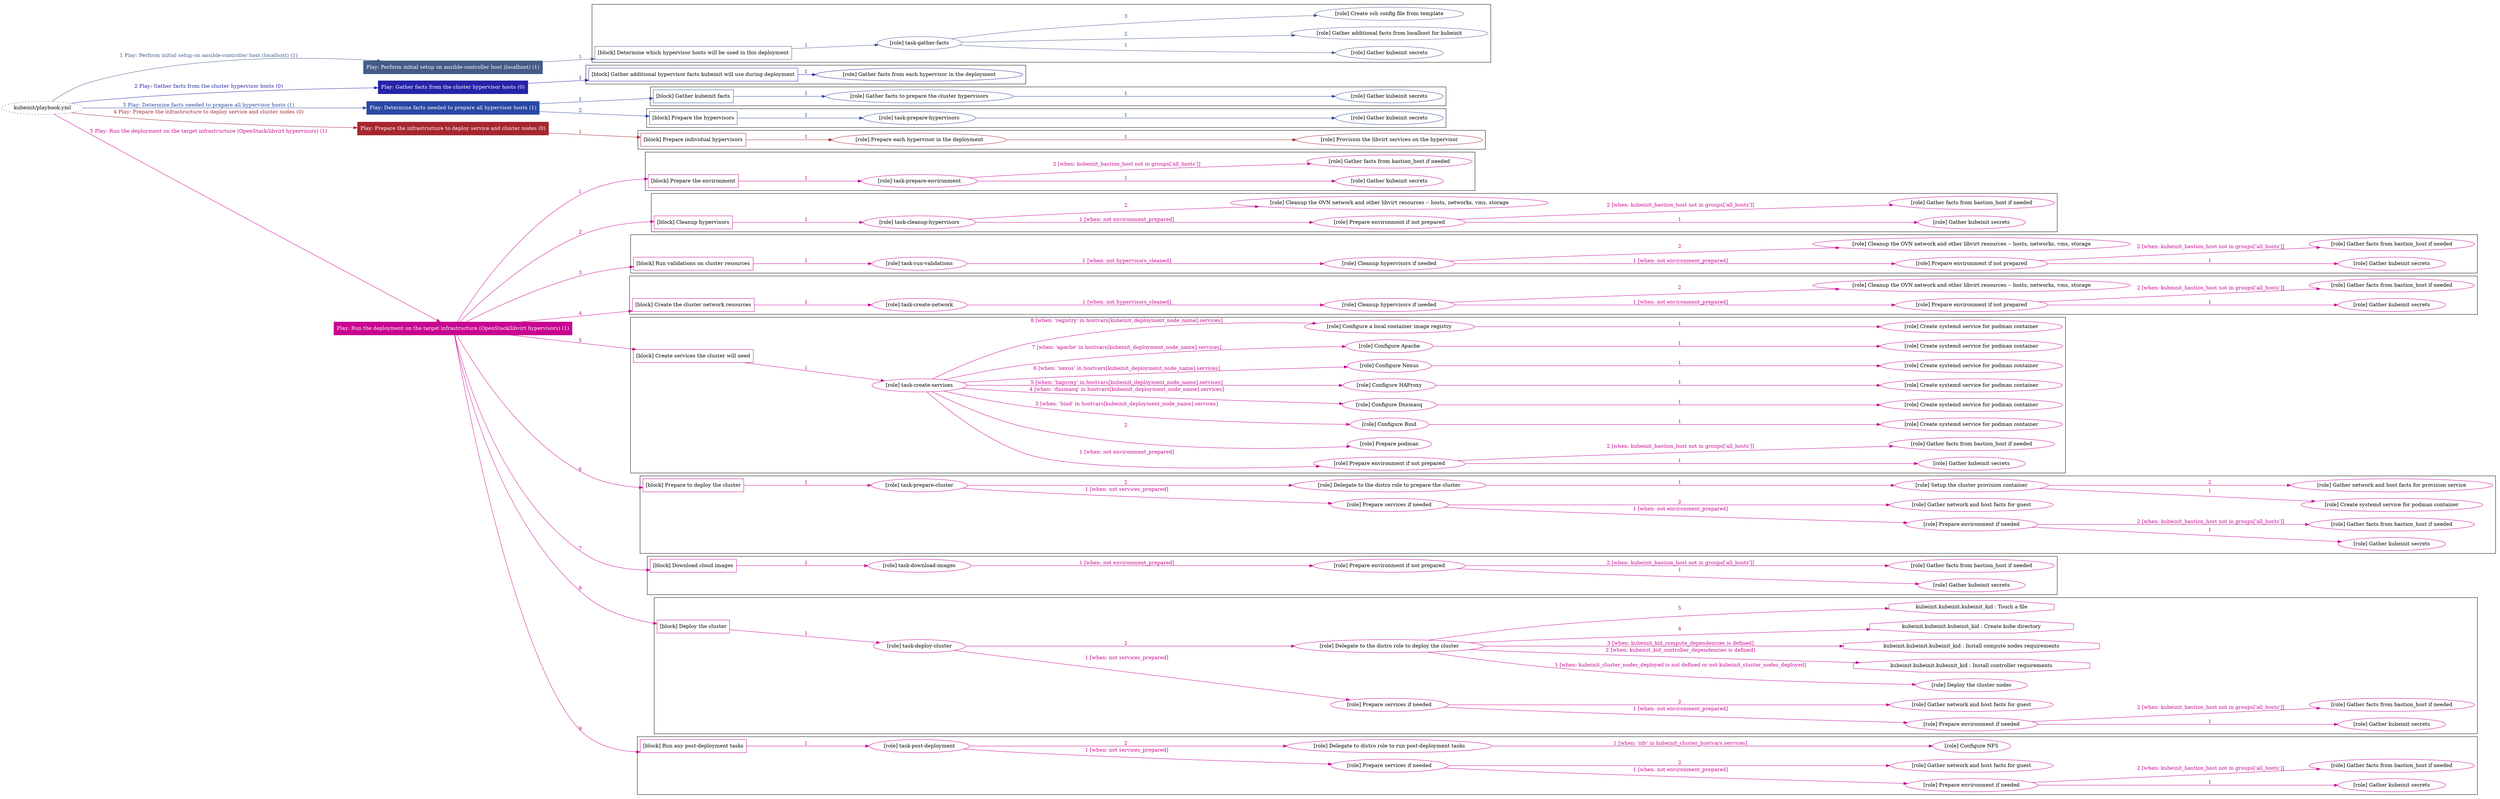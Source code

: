 digraph {
	graph [concentrate=true ordering=in rankdir=LR ratio=fill]
	edge [esep=5 sep=10]
	"kubeinit/playbook.yml" [URL="/home/runner/work/kubeinit/kubeinit/kubeinit/playbook.yml" id=playbook_b1a112c8 style=dotted]
	"kubeinit/playbook.yml" -> play_cbd6e77e [label="1 Play: Perform initial setup on ansible-controller host (localhost) (1)" color="#445b88" fontcolor="#445b88" id=edge_play_cbd6e77e labeltooltip="1 Play: Perform initial setup on ansible-controller host (localhost) (1)" tooltip="1 Play: Perform initial setup on ansible-controller host (localhost) (1)"]
	subgraph "Play: Perform initial setup on ansible-controller host (localhost) (1)" {
		play_cbd6e77e [label="Play: Perform initial setup on ansible-controller host (localhost) (1)" URL="/home/runner/work/kubeinit/kubeinit/kubeinit/playbook.yml" color="#445b88" fontcolor="#ffffff" id=play_cbd6e77e shape=box style=filled tooltip=localhost]
		play_cbd6e77e -> block_abc42e23 [label=1 color="#445b88" fontcolor="#445b88" id=edge_block_abc42e23 labeltooltip=1 tooltip=1]
		subgraph cluster_block_abc42e23 {
			block_abc42e23 [label="[block] Determine which hypervisor hosts will be used in this deployment" URL="/home/runner/work/kubeinit/kubeinit/kubeinit/playbook.yml" color="#445b88" id=block_abc42e23 labeltooltip="Determine which hypervisor hosts will be used in this deployment" shape=box tooltip="Determine which hypervisor hosts will be used in this deployment"]
			block_abc42e23 -> role_28ba9cd3 [label="1 " color="#445b88" fontcolor="#445b88" id=edge_role_28ba9cd3 labeltooltip="1 " tooltip="1 "]
			subgraph "task-gather-facts" {
				role_28ba9cd3 [label="[role] task-gather-facts" URL="/home/runner/work/kubeinit/kubeinit/kubeinit/playbook.yml" color="#445b88" id=role_28ba9cd3 tooltip="task-gather-facts"]
				role_28ba9cd3 -> role_bfdef7f1 [label="1 " color="#445b88" fontcolor="#445b88" id=edge_role_bfdef7f1 labeltooltip="1 " tooltip="1 "]
				subgraph "Gather kubeinit secrets" {
					role_bfdef7f1 [label="[role] Gather kubeinit secrets" URL="/home/runner/.ansible/collections/ansible_collections/kubeinit/kubeinit/roles/kubeinit_prepare/tasks/build_hypervisors_group.yml" color="#445b88" id=role_bfdef7f1 tooltip="Gather kubeinit secrets"]
				}
				role_28ba9cd3 -> role_36868b48 [label="2 " color="#445b88" fontcolor="#445b88" id=edge_role_36868b48 labeltooltip="2 " tooltip="2 "]
				subgraph "Gather additional facts from localhost for kubeinit" {
					role_36868b48 [label="[role] Gather additional facts from localhost for kubeinit" URL="/home/runner/.ansible/collections/ansible_collections/kubeinit/kubeinit/roles/kubeinit_prepare/tasks/build_hypervisors_group.yml" color="#445b88" id=role_36868b48 tooltip="Gather additional facts from localhost for kubeinit"]
				}
				role_28ba9cd3 -> role_b568d7ab [label="3 " color="#445b88" fontcolor="#445b88" id=edge_role_b568d7ab labeltooltip="3 " tooltip="3 "]
				subgraph "Create ssh config file from template" {
					role_b568d7ab [label="[role] Create ssh config file from template" URL="/home/runner/.ansible/collections/ansible_collections/kubeinit/kubeinit/roles/kubeinit_prepare/tasks/build_hypervisors_group.yml" color="#445b88" id=role_b568d7ab tooltip="Create ssh config file from template"]
				}
			}
		}
	}
	"kubeinit/playbook.yml" -> play_d38dbb55 [label="2 Play: Gather facts from the cluster hypervisor hosts (0)" color="#2524a8" fontcolor="#2524a8" id=edge_play_d38dbb55 labeltooltip="2 Play: Gather facts from the cluster hypervisor hosts (0)" tooltip="2 Play: Gather facts from the cluster hypervisor hosts (0)"]
	subgraph "Play: Gather facts from the cluster hypervisor hosts (0)" {
		play_d38dbb55 [label="Play: Gather facts from the cluster hypervisor hosts (0)" URL="/home/runner/work/kubeinit/kubeinit/kubeinit/playbook.yml" color="#2524a8" fontcolor="#ffffff" id=play_d38dbb55 shape=box style=filled tooltip="Play: Gather facts from the cluster hypervisor hosts (0)"]
		play_d38dbb55 -> block_05e5fc90 [label=1 color="#2524a8" fontcolor="#2524a8" id=edge_block_05e5fc90 labeltooltip=1 tooltip=1]
		subgraph cluster_block_05e5fc90 {
			block_05e5fc90 [label="[block] Gather additional hypervisor facts kubeinit will use during deployment" URL="/home/runner/work/kubeinit/kubeinit/kubeinit/playbook.yml" color="#2524a8" id=block_05e5fc90 labeltooltip="Gather additional hypervisor facts kubeinit will use during deployment" shape=box tooltip="Gather additional hypervisor facts kubeinit will use during deployment"]
			block_05e5fc90 -> role_2d769cc9 [label="1 " color="#2524a8" fontcolor="#2524a8" id=edge_role_2d769cc9 labeltooltip="1 " tooltip="1 "]
			subgraph "Gather facts from each hypervisor in the deployment" {
				role_2d769cc9 [label="[role] Gather facts from each hypervisor in the deployment" URL="/home/runner/work/kubeinit/kubeinit/kubeinit/playbook.yml" color="#2524a8" id=role_2d769cc9 tooltip="Gather facts from each hypervisor in the deployment"]
			}
		}
	}
	"kubeinit/playbook.yml" -> play_736b98d5 [label="3 Play: Determine facts needed to prepare all hypervisor hosts (1)" color="#2948a3" fontcolor="#2948a3" id=edge_play_736b98d5 labeltooltip="3 Play: Determine facts needed to prepare all hypervisor hosts (1)" tooltip="3 Play: Determine facts needed to prepare all hypervisor hosts (1)"]
	subgraph "Play: Determine facts needed to prepare all hypervisor hosts (1)" {
		play_736b98d5 [label="Play: Determine facts needed to prepare all hypervisor hosts (1)" URL="/home/runner/work/kubeinit/kubeinit/kubeinit/playbook.yml" color="#2948a3" fontcolor="#ffffff" id=play_736b98d5 shape=box style=filled tooltip=localhost]
		play_736b98d5 -> block_aee2c061 [label=1 color="#2948a3" fontcolor="#2948a3" id=edge_block_aee2c061 labeltooltip=1 tooltip=1]
		subgraph cluster_block_aee2c061 {
			block_aee2c061 [label="[block] Gather kubeinit facts" URL="/home/runner/work/kubeinit/kubeinit/kubeinit/playbook.yml" color="#2948a3" id=block_aee2c061 labeltooltip="Gather kubeinit facts" shape=box tooltip="Gather kubeinit facts"]
			block_aee2c061 -> role_f8c0e0a6 [label="1 " color="#2948a3" fontcolor="#2948a3" id=edge_role_f8c0e0a6 labeltooltip="1 " tooltip="1 "]
			subgraph "Gather facts to prepare the cluster hypervisors" {
				role_f8c0e0a6 [label="[role] Gather facts to prepare the cluster hypervisors" URL="/home/runner/work/kubeinit/kubeinit/kubeinit/playbook.yml" color="#2948a3" id=role_f8c0e0a6 tooltip="Gather facts to prepare the cluster hypervisors"]
				role_f8c0e0a6 -> role_606167c2 [label="1 " color="#2948a3" fontcolor="#2948a3" id=edge_role_606167c2 labeltooltip="1 " tooltip="1 "]
				subgraph "Gather kubeinit secrets" {
					role_606167c2 [label="[role] Gather kubeinit secrets" URL="/home/runner/.ansible/collections/ansible_collections/kubeinit/kubeinit/roles/kubeinit_prepare/tasks/gather_kubeinit_facts.yml" color="#2948a3" id=role_606167c2 tooltip="Gather kubeinit secrets"]
				}
			}
		}
		play_736b98d5 -> block_d8d9eb00 [label=2 color="#2948a3" fontcolor="#2948a3" id=edge_block_d8d9eb00 labeltooltip=2 tooltip=2]
		subgraph cluster_block_d8d9eb00 {
			block_d8d9eb00 [label="[block] Prepare the hypervisors" URL="/home/runner/work/kubeinit/kubeinit/kubeinit/playbook.yml" color="#2948a3" id=block_d8d9eb00 labeltooltip="Prepare the hypervisors" shape=box tooltip="Prepare the hypervisors"]
			block_d8d9eb00 -> role_64643825 [label="1 " color="#2948a3" fontcolor="#2948a3" id=edge_role_64643825 labeltooltip="1 " tooltip="1 "]
			subgraph "task-prepare-hypervisors" {
				role_64643825 [label="[role] task-prepare-hypervisors" URL="/home/runner/work/kubeinit/kubeinit/kubeinit/playbook.yml" color="#2948a3" id=role_64643825 tooltip="task-prepare-hypervisors"]
				role_64643825 -> role_6e893dfe [label="1 " color="#2948a3" fontcolor="#2948a3" id=edge_role_6e893dfe labeltooltip="1 " tooltip="1 "]
				subgraph "Gather kubeinit secrets" {
					role_6e893dfe [label="[role] Gather kubeinit secrets" URL="/home/runner/.ansible/collections/ansible_collections/kubeinit/kubeinit/roles/kubeinit_prepare/tasks/gather_kubeinit_facts.yml" color="#2948a3" id=role_6e893dfe tooltip="Gather kubeinit secrets"]
				}
			}
		}
	}
	"kubeinit/playbook.yml" -> play_d1e3a7c2 [label="4 Play: Prepare the infrastructure to deploy service and cluster nodes (0)" color="#a62630" fontcolor="#a62630" id=edge_play_d1e3a7c2 labeltooltip="4 Play: Prepare the infrastructure to deploy service and cluster nodes (0)" tooltip="4 Play: Prepare the infrastructure to deploy service and cluster nodes (0)"]
	subgraph "Play: Prepare the infrastructure to deploy service and cluster nodes (0)" {
		play_d1e3a7c2 [label="Play: Prepare the infrastructure to deploy service and cluster nodes (0)" URL="/home/runner/work/kubeinit/kubeinit/kubeinit/playbook.yml" color="#a62630" fontcolor="#ffffff" id=play_d1e3a7c2 shape=box style=filled tooltip="Play: Prepare the infrastructure to deploy service and cluster nodes (0)"]
		play_d1e3a7c2 -> block_acc4ffb2 [label=1 color="#a62630" fontcolor="#a62630" id=edge_block_acc4ffb2 labeltooltip=1 tooltip=1]
		subgraph cluster_block_acc4ffb2 {
			block_acc4ffb2 [label="[block] Prepare individual hypervisors" URL="/home/runner/work/kubeinit/kubeinit/kubeinit/playbook.yml" color="#a62630" id=block_acc4ffb2 labeltooltip="Prepare individual hypervisors" shape=box tooltip="Prepare individual hypervisors"]
			block_acc4ffb2 -> role_7fd72d92 [label="1 " color="#a62630" fontcolor="#a62630" id=edge_role_7fd72d92 labeltooltip="1 " tooltip="1 "]
			subgraph "Prepare each hypervisor in the deployment" {
				role_7fd72d92 [label="[role] Prepare each hypervisor in the deployment" URL="/home/runner/work/kubeinit/kubeinit/kubeinit/playbook.yml" color="#a62630" id=role_7fd72d92 tooltip="Prepare each hypervisor in the deployment"]
				role_7fd72d92 -> role_b2051ffb [label="1 " color="#a62630" fontcolor="#a62630" id=edge_role_b2051ffb labeltooltip="1 " tooltip="1 "]
				subgraph "Provision the libvirt services on the hypervisor" {
					role_b2051ffb [label="[role] Provision the libvirt services on the hypervisor" URL="/home/runner/.ansible/collections/ansible_collections/kubeinit/kubeinit/roles/kubeinit_prepare/tasks/prepare_hypervisor.yml" color="#a62630" id=role_b2051ffb tooltip="Provision the libvirt services on the hypervisor"]
				}
			}
		}
	}
	"kubeinit/playbook.yml" -> play_1851ece4 [label="5 Play: Run the deployment on the target infrastructure (OpenStack/libvirt hypervisors) (1)" color="#c70590" fontcolor="#c70590" id=edge_play_1851ece4 labeltooltip="5 Play: Run the deployment on the target infrastructure (OpenStack/libvirt hypervisors) (1)" tooltip="5 Play: Run the deployment on the target infrastructure (OpenStack/libvirt hypervisors) (1)"]
	subgraph "Play: Run the deployment on the target infrastructure (OpenStack/libvirt hypervisors) (1)" {
		play_1851ece4 [label="Play: Run the deployment on the target infrastructure (OpenStack/libvirt hypervisors) (1)" URL="/home/runner/work/kubeinit/kubeinit/kubeinit/playbook.yml" color="#c70590" fontcolor="#ffffff" id=play_1851ece4 shape=box style=filled tooltip=localhost]
		play_1851ece4 -> block_8f55b683 [label=1 color="#c70590" fontcolor="#c70590" id=edge_block_8f55b683 labeltooltip=1 tooltip=1]
		subgraph cluster_block_8f55b683 {
			block_8f55b683 [label="[block] Prepare the environment" URL="/home/runner/work/kubeinit/kubeinit/kubeinit/playbook.yml" color="#c70590" id=block_8f55b683 labeltooltip="Prepare the environment" shape=box tooltip="Prepare the environment"]
			block_8f55b683 -> role_077f9bdb [label="1 " color="#c70590" fontcolor="#c70590" id=edge_role_077f9bdb labeltooltip="1 " tooltip="1 "]
			subgraph "task-prepare-environment" {
				role_077f9bdb [label="[role] task-prepare-environment" URL="/home/runner/work/kubeinit/kubeinit/kubeinit/playbook.yml" color="#c70590" id=role_077f9bdb tooltip="task-prepare-environment"]
				role_077f9bdb -> role_410c3cb1 [label="1 " color="#c70590" fontcolor="#c70590" id=edge_role_410c3cb1 labeltooltip="1 " tooltip="1 "]
				subgraph "Gather kubeinit secrets" {
					role_410c3cb1 [label="[role] Gather kubeinit secrets" URL="/home/runner/.ansible/collections/ansible_collections/kubeinit/kubeinit/roles/kubeinit_prepare/tasks/gather_kubeinit_facts.yml" color="#c70590" id=role_410c3cb1 tooltip="Gather kubeinit secrets"]
				}
				role_077f9bdb -> role_6c76db33 [label="2 [when: kubeinit_bastion_host not in groups['all_hosts']]" color="#c70590" fontcolor="#c70590" id=edge_role_6c76db33 labeltooltip="2 [when: kubeinit_bastion_host not in groups['all_hosts']]" tooltip="2 [when: kubeinit_bastion_host not in groups['all_hosts']]"]
				subgraph "Gather facts from bastion_host if needed" {
					role_6c76db33 [label="[role] Gather facts from bastion_host if needed" URL="/home/runner/.ansible/collections/ansible_collections/kubeinit/kubeinit/roles/kubeinit_prepare/tasks/main.yml" color="#c70590" id=role_6c76db33 tooltip="Gather facts from bastion_host if needed"]
				}
			}
		}
		play_1851ece4 -> block_73265490 [label=2 color="#c70590" fontcolor="#c70590" id=edge_block_73265490 labeltooltip=2 tooltip=2]
		subgraph cluster_block_73265490 {
			block_73265490 [label="[block] Cleanup hypervisors" URL="/home/runner/work/kubeinit/kubeinit/kubeinit/playbook.yml" color="#c70590" id=block_73265490 labeltooltip="Cleanup hypervisors" shape=box tooltip="Cleanup hypervisors"]
			block_73265490 -> role_52b0f360 [label="1 " color="#c70590" fontcolor="#c70590" id=edge_role_52b0f360 labeltooltip="1 " tooltip="1 "]
			subgraph "task-cleanup-hypervisors" {
				role_52b0f360 [label="[role] task-cleanup-hypervisors" URL="/home/runner/work/kubeinit/kubeinit/kubeinit/playbook.yml" color="#c70590" id=role_52b0f360 tooltip="task-cleanup-hypervisors"]
				role_52b0f360 -> role_cc764336 [label="1 [when: not environment_prepared]" color="#c70590" fontcolor="#c70590" id=edge_role_cc764336 labeltooltip="1 [when: not environment_prepared]" tooltip="1 [when: not environment_prepared]"]
				subgraph "Prepare environment if not prepared" {
					role_cc764336 [label="[role] Prepare environment if not prepared" URL="/home/runner/.ansible/collections/ansible_collections/kubeinit/kubeinit/roles/kubeinit_libvirt/tasks/cleanup_hypervisors.yml" color="#c70590" id=role_cc764336 tooltip="Prepare environment if not prepared"]
					role_cc764336 -> role_f0399d59 [label="1 " color="#c70590" fontcolor="#c70590" id=edge_role_f0399d59 labeltooltip="1 " tooltip="1 "]
					subgraph "Gather kubeinit secrets" {
						role_f0399d59 [label="[role] Gather kubeinit secrets" URL="/home/runner/.ansible/collections/ansible_collections/kubeinit/kubeinit/roles/kubeinit_prepare/tasks/gather_kubeinit_facts.yml" color="#c70590" id=role_f0399d59 tooltip="Gather kubeinit secrets"]
					}
					role_cc764336 -> role_6f94318a [label="2 [when: kubeinit_bastion_host not in groups['all_hosts']]" color="#c70590" fontcolor="#c70590" id=edge_role_6f94318a labeltooltip="2 [when: kubeinit_bastion_host not in groups['all_hosts']]" tooltip="2 [when: kubeinit_bastion_host not in groups['all_hosts']]"]
					subgraph "Gather facts from bastion_host if needed" {
						role_6f94318a [label="[role] Gather facts from bastion_host if needed" URL="/home/runner/.ansible/collections/ansible_collections/kubeinit/kubeinit/roles/kubeinit_prepare/tasks/main.yml" color="#c70590" id=role_6f94318a tooltip="Gather facts from bastion_host if needed"]
					}
				}
				role_52b0f360 -> role_cb92fcdf [label="2 " color="#c70590" fontcolor="#c70590" id=edge_role_cb92fcdf labeltooltip="2 " tooltip="2 "]
				subgraph "Cleanup the OVN network and other libvirt resources -- hosts, networks, vms, storage" {
					role_cb92fcdf [label="[role] Cleanup the OVN network and other libvirt resources -- hosts, networks, vms, storage" URL="/home/runner/.ansible/collections/ansible_collections/kubeinit/kubeinit/roles/kubeinit_libvirt/tasks/cleanup_hypervisors.yml" color="#c70590" id=role_cb92fcdf tooltip="Cleanup the OVN network and other libvirt resources -- hosts, networks, vms, storage"]
				}
			}
		}
		play_1851ece4 -> block_6961ca5c [label=3 color="#c70590" fontcolor="#c70590" id=edge_block_6961ca5c labeltooltip=3 tooltip=3]
		subgraph cluster_block_6961ca5c {
			block_6961ca5c [label="[block] Run validations on cluster resources" URL="/home/runner/work/kubeinit/kubeinit/kubeinit/playbook.yml" color="#c70590" id=block_6961ca5c labeltooltip="Run validations on cluster resources" shape=box tooltip="Run validations on cluster resources"]
			block_6961ca5c -> role_79e9e4c8 [label="1 " color="#c70590" fontcolor="#c70590" id=edge_role_79e9e4c8 labeltooltip="1 " tooltip="1 "]
			subgraph "task-run-validations" {
				role_79e9e4c8 [label="[role] task-run-validations" URL="/home/runner/work/kubeinit/kubeinit/kubeinit/playbook.yml" color="#c70590" id=role_79e9e4c8 tooltip="task-run-validations"]
				role_79e9e4c8 -> role_16dca461 [label="1 [when: not hypervisors_cleaned]" color="#c70590" fontcolor="#c70590" id=edge_role_16dca461 labeltooltip="1 [when: not hypervisors_cleaned]" tooltip="1 [when: not hypervisors_cleaned]"]
				subgraph "Cleanup hypervisors if needed" {
					role_16dca461 [label="[role] Cleanup hypervisors if needed" URL="/home/runner/.ansible/collections/ansible_collections/kubeinit/kubeinit/roles/kubeinit_validations/tasks/main.yml" color="#c70590" id=role_16dca461 tooltip="Cleanup hypervisors if needed"]
					role_16dca461 -> role_69d581b9 [label="1 [when: not environment_prepared]" color="#c70590" fontcolor="#c70590" id=edge_role_69d581b9 labeltooltip="1 [when: not environment_prepared]" tooltip="1 [when: not environment_prepared]"]
					subgraph "Prepare environment if not prepared" {
						role_69d581b9 [label="[role] Prepare environment if not prepared" URL="/home/runner/.ansible/collections/ansible_collections/kubeinit/kubeinit/roles/kubeinit_libvirt/tasks/cleanup_hypervisors.yml" color="#c70590" id=role_69d581b9 tooltip="Prepare environment if not prepared"]
						role_69d581b9 -> role_07ea471a [label="1 " color="#c70590" fontcolor="#c70590" id=edge_role_07ea471a labeltooltip="1 " tooltip="1 "]
						subgraph "Gather kubeinit secrets" {
							role_07ea471a [label="[role] Gather kubeinit secrets" URL="/home/runner/.ansible/collections/ansible_collections/kubeinit/kubeinit/roles/kubeinit_prepare/tasks/gather_kubeinit_facts.yml" color="#c70590" id=role_07ea471a tooltip="Gather kubeinit secrets"]
						}
						role_69d581b9 -> role_6f7c153a [label="2 [when: kubeinit_bastion_host not in groups['all_hosts']]" color="#c70590" fontcolor="#c70590" id=edge_role_6f7c153a labeltooltip="2 [when: kubeinit_bastion_host not in groups['all_hosts']]" tooltip="2 [when: kubeinit_bastion_host not in groups['all_hosts']]"]
						subgraph "Gather facts from bastion_host if needed" {
							role_6f7c153a [label="[role] Gather facts from bastion_host if needed" URL="/home/runner/.ansible/collections/ansible_collections/kubeinit/kubeinit/roles/kubeinit_prepare/tasks/main.yml" color="#c70590" id=role_6f7c153a tooltip="Gather facts from bastion_host if needed"]
						}
					}
					role_16dca461 -> role_70dc1ab1 [label="2 " color="#c70590" fontcolor="#c70590" id=edge_role_70dc1ab1 labeltooltip="2 " tooltip="2 "]
					subgraph "Cleanup the OVN network and other libvirt resources -- hosts, networks, vms, storage" {
						role_70dc1ab1 [label="[role] Cleanup the OVN network and other libvirt resources -- hosts, networks, vms, storage" URL="/home/runner/.ansible/collections/ansible_collections/kubeinit/kubeinit/roles/kubeinit_libvirt/tasks/cleanup_hypervisors.yml" color="#c70590" id=role_70dc1ab1 tooltip="Cleanup the OVN network and other libvirt resources -- hosts, networks, vms, storage"]
					}
				}
			}
		}
		play_1851ece4 -> block_b1d1e44d [label=4 color="#c70590" fontcolor="#c70590" id=edge_block_b1d1e44d labeltooltip=4 tooltip=4]
		subgraph cluster_block_b1d1e44d {
			block_b1d1e44d [label="[block] Create the cluster network resources" URL="/home/runner/work/kubeinit/kubeinit/kubeinit/playbook.yml" color="#c70590" id=block_b1d1e44d labeltooltip="Create the cluster network resources" shape=box tooltip="Create the cluster network resources"]
			block_b1d1e44d -> role_d48cee50 [label="1 " color="#c70590" fontcolor="#c70590" id=edge_role_d48cee50 labeltooltip="1 " tooltip="1 "]
			subgraph "task-create-network" {
				role_d48cee50 [label="[role] task-create-network" URL="/home/runner/work/kubeinit/kubeinit/kubeinit/playbook.yml" color="#c70590" id=role_d48cee50 tooltip="task-create-network"]
				role_d48cee50 -> role_839b5229 [label="1 [when: not hypervisors_cleaned]" color="#c70590" fontcolor="#c70590" id=edge_role_839b5229 labeltooltip="1 [when: not hypervisors_cleaned]" tooltip="1 [when: not hypervisors_cleaned]"]
				subgraph "Cleanup hypervisors if needed" {
					role_839b5229 [label="[role] Cleanup hypervisors if needed" URL="/home/runner/.ansible/collections/ansible_collections/kubeinit/kubeinit/roles/kubeinit_libvirt/tasks/create_network.yml" color="#c70590" id=role_839b5229 tooltip="Cleanup hypervisors if needed"]
					role_839b5229 -> role_050f38a3 [label="1 [when: not environment_prepared]" color="#c70590" fontcolor="#c70590" id=edge_role_050f38a3 labeltooltip="1 [when: not environment_prepared]" tooltip="1 [when: not environment_prepared]"]
					subgraph "Prepare environment if not prepared" {
						role_050f38a3 [label="[role] Prepare environment if not prepared" URL="/home/runner/.ansible/collections/ansible_collections/kubeinit/kubeinit/roles/kubeinit_libvirt/tasks/cleanup_hypervisors.yml" color="#c70590" id=role_050f38a3 tooltip="Prepare environment if not prepared"]
						role_050f38a3 -> role_0800658c [label="1 " color="#c70590" fontcolor="#c70590" id=edge_role_0800658c labeltooltip="1 " tooltip="1 "]
						subgraph "Gather kubeinit secrets" {
							role_0800658c [label="[role] Gather kubeinit secrets" URL="/home/runner/.ansible/collections/ansible_collections/kubeinit/kubeinit/roles/kubeinit_prepare/tasks/gather_kubeinit_facts.yml" color="#c70590" id=role_0800658c tooltip="Gather kubeinit secrets"]
						}
						role_050f38a3 -> role_83a8f7ad [label="2 [when: kubeinit_bastion_host not in groups['all_hosts']]" color="#c70590" fontcolor="#c70590" id=edge_role_83a8f7ad labeltooltip="2 [when: kubeinit_bastion_host not in groups['all_hosts']]" tooltip="2 [when: kubeinit_bastion_host not in groups['all_hosts']]"]
						subgraph "Gather facts from bastion_host if needed" {
							role_83a8f7ad [label="[role] Gather facts from bastion_host if needed" URL="/home/runner/.ansible/collections/ansible_collections/kubeinit/kubeinit/roles/kubeinit_prepare/tasks/main.yml" color="#c70590" id=role_83a8f7ad tooltip="Gather facts from bastion_host if needed"]
						}
					}
					role_839b5229 -> role_c6f074ea [label="2 " color="#c70590" fontcolor="#c70590" id=edge_role_c6f074ea labeltooltip="2 " tooltip="2 "]
					subgraph "Cleanup the OVN network and other libvirt resources -- hosts, networks, vms, storage" {
						role_c6f074ea [label="[role] Cleanup the OVN network and other libvirt resources -- hosts, networks, vms, storage" URL="/home/runner/.ansible/collections/ansible_collections/kubeinit/kubeinit/roles/kubeinit_libvirt/tasks/cleanup_hypervisors.yml" color="#c70590" id=role_c6f074ea tooltip="Cleanup the OVN network and other libvirt resources -- hosts, networks, vms, storage"]
					}
				}
			}
		}
		play_1851ece4 -> block_cf410d98 [label=5 color="#c70590" fontcolor="#c70590" id=edge_block_cf410d98 labeltooltip=5 tooltip=5]
		subgraph cluster_block_cf410d98 {
			block_cf410d98 [label="[block] Create services the cluster will need" URL="/home/runner/work/kubeinit/kubeinit/kubeinit/playbook.yml" color="#c70590" id=block_cf410d98 labeltooltip="Create services the cluster will need" shape=box tooltip="Create services the cluster will need"]
			block_cf410d98 -> role_ad3bd82f [label="1 " color="#c70590" fontcolor="#c70590" id=edge_role_ad3bd82f labeltooltip="1 " tooltip="1 "]
			subgraph "task-create-services" {
				role_ad3bd82f [label="[role] task-create-services" URL="/home/runner/work/kubeinit/kubeinit/kubeinit/playbook.yml" color="#c70590" id=role_ad3bd82f tooltip="task-create-services"]
				role_ad3bd82f -> role_a2c200c5 [label="1 [when: not environment_prepared]" color="#c70590" fontcolor="#c70590" id=edge_role_a2c200c5 labeltooltip="1 [when: not environment_prepared]" tooltip="1 [when: not environment_prepared]"]
				subgraph "Prepare environment if not prepared" {
					role_a2c200c5 [label="[role] Prepare environment if not prepared" URL="/home/runner/.ansible/collections/ansible_collections/kubeinit/kubeinit/roles/kubeinit_services/tasks/main.yml" color="#c70590" id=role_a2c200c5 tooltip="Prepare environment if not prepared"]
					role_a2c200c5 -> role_0a1bb98f [label="1 " color="#c70590" fontcolor="#c70590" id=edge_role_0a1bb98f labeltooltip="1 " tooltip="1 "]
					subgraph "Gather kubeinit secrets" {
						role_0a1bb98f [label="[role] Gather kubeinit secrets" URL="/home/runner/.ansible/collections/ansible_collections/kubeinit/kubeinit/roles/kubeinit_prepare/tasks/gather_kubeinit_facts.yml" color="#c70590" id=role_0a1bb98f tooltip="Gather kubeinit secrets"]
					}
					role_a2c200c5 -> role_132f578a [label="2 [when: kubeinit_bastion_host not in groups['all_hosts']]" color="#c70590" fontcolor="#c70590" id=edge_role_132f578a labeltooltip="2 [when: kubeinit_bastion_host not in groups['all_hosts']]" tooltip="2 [when: kubeinit_bastion_host not in groups['all_hosts']]"]
					subgraph "Gather facts from bastion_host if needed" {
						role_132f578a [label="[role] Gather facts from bastion_host if needed" URL="/home/runner/.ansible/collections/ansible_collections/kubeinit/kubeinit/roles/kubeinit_prepare/tasks/main.yml" color="#c70590" id=role_132f578a tooltip="Gather facts from bastion_host if needed"]
					}
				}
				role_ad3bd82f -> role_e29854a6 [label="2 " color="#c70590" fontcolor="#c70590" id=edge_role_e29854a6 labeltooltip="2 " tooltip="2 "]
				subgraph "Prepare podman" {
					role_e29854a6 [label="[role] Prepare podman" URL="/home/runner/.ansible/collections/ansible_collections/kubeinit/kubeinit/roles/kubeinit_services/tasks/00_create_service_pod.yml" color="#c70590" id=role_e29854a6 tooltip="Prepare podman"]
				}
				role_ad3bd82f -> role_cd375c65 [label="3 [when: 'bind' in hostvars[kubeinit_deployment_node_name].services]" color="#c70590" fontcolor="#c70590" id=edge_role_cd375c65 labeltooltip="3 [when: 'bind' in hostvars[kubeinit_deployment_node_name].services]" tooltip="3 [when: 'bind' in hostvars[kubeinit_deployment_node_name].services]"]
				subgraph "Configure Bind" {
					role_cd375c65 [label="[role] Configure Bind" URL="/home/runner/.ansible/collections/ansible_collections/kubeinit/kubeinit/roles/kubeinit_services/tasks/start_services_containers.yml" color="#c70590" id=role_cd375c65 tooltip="Configure Bind"]
					role_cd375c65 -> role_b99d831b [label="1 " color="#c70590" fontcolor="#c70590" id=edge_role_b99d831b labeltooltip="1 " tooltip="1 "]
					subgraph "Create systemd service for podman container" {
						role_b99d831b [label="[role] Create systemd service for podman container" URL="/home/runner/.ansible/collections/ansible_collections/kubeinit/kubeinit/roles/kubeinit_bind/tasks/main.yml" color="#c70590" id=role_b99d831b tooltip="Create systemd service for podman container"]
					}
				}
				role_ad3bd82f -> role_c659c41f [label="4 [when: 'dnsmasq' in hostvars[kubeinit_deployment_node_name].services]" color="#c70590" fontcolor="#c70590" id=edge_role_c659c41f labeltooltip="4 [when: 'dnsmasq' in hostvars[kubeinit_deployment_node_name].services]" tooltip="4 [when: 'dnsmasq' in hostvars[kubeinit_deployment_node_name].services]"]
				subgraph "Configure Dnsmasq" {
					role_c659c41f [label="[role] Configure Dnsmasq" URL="/home/runner/.ansible/collections/ansible_collections/kubeinit/kubeinit/roles/kubeinit_services/tasks/start_services_containers.yml" color="#c70590" id=role_c659c41f tooltip="Configure Dnsmasq"]
					role_c659c41f -> role_c2767914 [label="1 " color="#c70590" fontcolor="#c70590" id=edge_role_c2767914 labeltooltip="1 " tooltip="1 "]
					subgraph "Create systemd service for podman container" {
						role_c2767914 [label="[role] Create systemd service for podman container" URL="/home/runner/.ansible/collections/ansible_collections/kubeinit/kubeinit/roles/kubeinit_dnsmasq/tasks/main.yml" color="#c70590" id=role_c2767914 tooltip="Create systemd service for podman container"]
					}
				}
				role_ad3bd82f -> role_a719a8cd [label="5 [when: 'haproxy' in hostvars[kubeinit_deployment_node_name].services]" color="#c70590" fontcolor="#c70590" id=edge_role_a719a8cd labeltooltip="5 [when: 'haproxy' in hostvars[kubeinit_deployment_node_name].services]" tooltip="5 [when: 'haproxy' in hostvars[kubeinit_deployment_node_name].services]"]
				subgraph "Configure HAProxy" {
					role_a719a8cd [label="[role] Configure HAProxy" URL="/home/runner/.ansible/collections/ansible_collections/kubeinit/kubeinit/roles/kubeinit_services/tasks/start_services_containers.yml" color="#c70590" id=role_a719a8cd tooltip="Configure HAProxy"]
					role_a719a8cd -> role_879568f1 [label="1 " color="#c70590" fontcolor="#c70590" id=edge_role_879568f1 labeltooltip="1 " tooltip="1 "]
					subgraph "Create systemd service for podman container" {
						role_879568f1 [label="[role] Create systemd service for podman container" URL="/home/runner/.ansible/collections/ansible_collections/kubeinit/kubeinit/roles/kubeinit_haproxy/tasks/main.yml" color="#c70590" id=role_879568f1 tooltip="Create systemd service for podman container"]
					}
				}
				role_ad3bd82f -> role_2df40a12 [label="6 [when: 'nexus' in hostvars[kubeinit_deployment_node_name].services]" color="#c70590" fontcolor="#c70590" id=edge_role_2df40a12 labeltooltip="6 [when: 'nexus' in hostvars[kubeinit_deployment_node_name].services]" tooltip="6 [when: 'nexus' in hostvars[kubeinit_deployment_node_name].services]"]
				subgraph "Configure Nexus" {
					role_2df40a12 [label="[role] Configure Nexus" URL="/home/runner/.ansible/collections/ansible_collections/kubeinit/kubeinit/roles/kubeinit_services/tasks/start_services_containers.yml" color="#c70590" id=role_2df40a12 tooltip="Configure Nexus"]
					role_2df40a12 -> role_490a9304 [label="1 " color="#c70590" fontcolor="#c70590" id=edge_role_490a9304 labeltooltip="1 " tooltip="1 "]
					subgraph "Create systemd service for podman container" {
						role_490a9304 [label="[role] Create systemd service for podman container" URL="/home/runner/.ansible/collections/ansible_collections/kubeinit/kubeinit/roles/kubeinit_nexus/tasks/main.yml" color="#c70590" id=role_490a9304 tooltip="Create systemd service for podman container"]
					}
				}
				role_ad3bd82f -> role_f3f7734a [label="7 [when: 'apache' in hostvars[kubeinit_deployment_node_name].services]" color="#c70590" fontcolor="#c70590" id=edge_role_f3f7734a labeltooltip="7 [when: 'apache' in hostvars[kubeinit_deployment_node_name].services]" tooltip="7 [when: 'apache' in hostvars[kubeinit_deployment_node_name].services]"]
				subgraph "Configure Apache" {
					role_f3f7734a [label="[role] Configure Apache" URL="/home/runner/.ansible/collections/ansible_collections/kubeinit/kubeinit/roles/kubeinit_services/tasks/start_services_containers.yml" color="#c70590" id=role_f3f7734a tooltip="Configure Apache"]
					role_f3f7734a -> role_c3da99f4 [label="1 " color="#c70590" fontcolor="#c70590" id=edge_role_c3da99f4 labeltooltip="1 " tooltip="1 "]
					subgraph "Create systemd service for podman container" {
						role_c3da99f4 [label="[role] Create systemd service for podman container" URL="/home/runner/.ansible/collections/ansible_collections/kubeinit/kubeinit/roles/kubeinit_apache/tasks/main.yml" color="#c70590" id=role_c3da99f4 tooltip="Create systemd service for podman container"]
					}
				}
				role_ad3bd82f -> role_fa9c8242 [label="8 [when: 'registry' in hostvars[kubeinit_deployment_node_name].services]" color="#c70590" fontcolor="#c70590" id=edge_role_fa9c8242 labeltooltip="8 [when: 'registry' in hostvars[kubeinit_deployment_node_name].services]" tooltip="8 [when: 'registry' in hostvars[kubeinit_deployment_node_name].services]"]
				subgraph "Configure a local container image registry" {
					role_fa9c8242 [label="[role] Configure a local container image registry" URL="/home/runner/.ansible/collections/ansible_collections/kubeinit/kubeinit/roles/kubeinit_services/tasks/start_services_containers.yml" color="#c70590" id=role_fa9c8242 tooltip="Configure a local container image registry"]
					role_fa9c8242 -> role_fb4e1bfa [label="1 " color="#c70590" fontcolor="#c70590" id=edge_role_fb4e1bfa labeltooltip="1 " tooltip="1 "]
					subgraph "Create systemd service for podman container" {
						role_fb4e1bfa [label="[role] Create systemd service for podman container" URL="/home/runner/.ansible/collections/ansible_collections/kubeinit/kubeinit/roles/kubeinit_registry/tasks/main.yml" color="#c70590" id=role_fb4e1bfa tooltip="Create systemd service for podman container"]
					}
				}
			}
		}
		play_1851ece4 -> block_89c48357 [label=6 color="#c70590" fontcolor="#c70590" id=edge_block_89c48357 labeltooltip=6 tooltip=6]
		subgraph cluster_block_89c48357 {
			block_89c48357 [label="[block] Prepare to deploy the cluster" URL="/home/runner/work/kubeinit/kubeinit/kubeinit/playbook.yml" color="#c70590" id=block_89c48357 labeltooltip="Prepare to deploy the cluster" shape=box tooltip="Prepare to deploy the cluster"]
			block_89c48357 -> role_6411098b [label="1 " color="#c70590" fontcolor="#c70590" id=edge_role_6411098b labeltooltip="1 " tooltip="1 "]
			subgraph "task-prepare-cluster" {
				role_6411098b [label="[role] task-prepare-cluster" URL="/home/runner/work/kubeinit/kubeinit/kubeinit/playbook.yml" color="#c70590" id=role_6411098b tooltip="task-prepare-cluster"]
				role_6411098b -> role_8b405fe3 [label="1 [when: not services_prepared]" color="#c70590" fontcolor="#c70590" id=edge_role_8b405fe3 labeltooltip="1 [when: not services_prepared]" tooltip="1 [when: not services_prepared]"]
				subgraph "Prepare services if needed" {
					role_8b405fe3 [label="[role] Prepare services if needed" URL="/home/runner/.ansible/collections/ansible_collections/kubeinit/kubeinit/roles/kubeinit_prepare/tasks/prepare_cluster.yml" color="#c70590" id=role_8b405fe3 tooltip="Prepare services if needed"]
					role_8b405fe3 -> role_81b0618e [label="1 [when: not environment_prepared]" color="#c70590" fontcolor="#c70590" id=edge_role_81b0618e labeltooltip="1 [when: not environment_prepared]" tooltip="1 [when: not environment_prepared]"]
					subgraph "Prepare environment if needed" {
						role_81b0618e [label="[role] Prepare environment if needed" URL="/home/runner/.ansible/collections/ansible_collections/kubeinit/kubeinit/roles/kubeinit_services/tasks/prepare_services.yml" color="#c70590" id=role_81b0618e tooltip="Prepare environment if needed"]
						role_81b0618e -> role_150802b1 [label="1 " color="#c70590" fontcolor="#c70590" id=edge_role_150802b1 labeltooltip="1 " tooltip="1 "]
						subgraph "Gather kubeinit secrets" {
							role_150802b1 [label="[role] Gather kubeinit secrets" URL="/home/runner/.ansible/collections/ansible_collections/kubeinit/kubeinit/roles/kubeinit_prepare/tasks/gather_kubeinit_facts.yml" color="#c70590" id=role_150802b1 tooltip="Gather kubeinit secrets"]
						}
						role_81b0618e -> role_de624c1d [label="2 [when: kubeinit_bastion_host not in groups['all_hosts']]" color="#c70590" fontcolor="#c70590" id=edge_role_de624c1d labeltooltip="2 [when: kubeinit_bastion_host not in groups['all_hosts']]" tooltip="2 [when: kubeinit_bastion_host not in groups['all_hosts']]"]
						subgraph "Gather facts from bastion_host if needed" {
							role_de624c1d [label="[role] Gather facts from bastion_host if needed" URL="/home/runner/.ansible/collections/ansible_collections/kubeinit/kubeinit/roles/kubeinit_prepare/tasks/main.yml" color="#c70590" id=role_de624c1d tooltip="Gather facts from bastion_host if needed"]
						}
					}
					role_8b405fe3 -> role_8d3201a5 [label="2 " color="#c70590" fontcolor="#c70590" id=edge_role_8d3201a5 labeltooltip="2 " tooltip="2 "]
					subgraph "Gather network and host facts for guest" {
						role_8d3201a5 [label="[role] Gather network and host facts for guest" URL="/home/runner/.ansible/collections/ansible_collections/kubeinit/kubeinit/roles/kubeinit_services/tasks/prepare_services.yml" color="#c70590" id=role_8d3201a5 tooltip="Gather network and host facts for guest"]
					}
				}
				role_6411098b -> role_42ff32e6 [label="2 " color="#c70590" fontcolor="#c70590" id=edge_role_42ff32e6 labeltooltip="2 " tooltip="2 "]
				subgraph "Delegate to the distro role to prepare the cluster" {
					role_42ff32e6 [label="[role] Delegate to the distro role to prepare the cluster" URL="/home/runner/.ansible/collections/ansible_collections/kubeinit/kubeinit/roles/kubeinit_prepare/tasks/prepare_cluster.yml" color="#c70590" id=role_42ff32e6 tooltip="Delegate to the distro role to prepare the cluster"]
					role_42ff32e6 -> role_87d3c04e [label="1 " color="#c70590" fontcolor="#c70590" id=edge_role_87d3c04e labeltooltip="1 " tooltip="1 "]
					subgraph "Setup the cluster provision container" {
						role_87d3c04e [label="[role] Setup the cluster provision container" URL="/home/runner/.ansible/collections/ansible_collections/kubeinit/kubeinit/roles/kubeinit_kid/tasks/prepare_cluster.yml" color="#c70590" id=role_87d3c04e tooltip="Setup the cluster provision container"]
						role_87d3c04e -> role_75cef123 [label="1 " color="#c70590" fontcolor="#c70590" id=edge_role_75cef123 labeltooltip="1 " tooltip="1 "]
						subgraph "Create systemd service for podman container" {
							role_75cef123 [label="[role] Create systemd service for podman container" URL="/home/runner/.ansible/collections/ansible_collections/kubeinit/kubeinit/roles/kubeinit_services/tasks/create_provision_container.yml" color="#c70590" id=role_75cef123 tooltip="Create systemd service for podman container"]
						}
						role_87d3c04e -> role_077e7b84 [label="2 " color="#c70590" fontcolor="#c70590" id=edge_role_077e7b84 labeltooltip="2 " tooltip="2 "]
						subgraph "Gather network and host facts for provision service" {
							role_077e7b84 [label="[role] Gather network and host facts for provision service" URL="/home/runner/.ansible/collections/ansible_collections/kubeinit/kubeinit/roles/kubeinit_services/tasks/create_provision_container.yml" color="#c70590" id=role_077e7b84 tooltip="Gather network and host facts for provision service"]
						}
					}
				}
			}
		}
		play_1851ece4 -> block_cbc5e784 [label=7 color="#c70590" fontcolor="#c70590" id=edge_block_cbc5e784 labeltooltip=7 tooltip=7]
		subgraph cluster_block_cbc5e784 {
			block_cbc5e784 [label="[block] Download cloud images" URL="/home/runner/work/kubeinit/kubeinit/kubeinit/playbook.yml" color="#c70590" id=block_cbc5e784 labeltooltip="Download cloud images" shape=box tooltip="Download cloud images"]
			block_cbc5e784 -> role_f44bf485 [label="1 " color="#c70590" fontcolor="#c70590" id=edge_role_f44bf485 labeltooltip="1 " tooltip="1 "]
			subgraph "task-download-images" {
				role_f44bf485 [label="[role] task-download-images" URL="/home/runner/work/kubeinit/kubeinit/kubeinit/playbook.yml" color="#c70590" id=role_f44bf485 tooltip="task-download-images"]
				role_f44bf485 -> role_684a9883 [label="1 [when: not environment_prepared]" color="#c70590" fontcolor="#c70590" id=edge_role_684a9883 labeltooltip="1 [when: not environment_prepared]" tooltip="1 [when: not environment_prepared]"]
				subgraph "Prepare environment if not prepared" {
					role_684a9883 [label="[role] Prepare environment if not prepared" URL="/home/runner/.ansible/collections/ansible_collections/kubeinit/kubeinit/roles/kubeinit_libvirt/tasks/download_cloud_images.yml" color="#c70590" id=role_684a9883 tooltip="Prepare environment if not prepared"]
					role_684a9883 -> role_8409d81e [label="1 " color="#c70590" fontcolor="#c70590" id=edge_role_8409d81e labeltooltip="1 " tooltip="1 "]
					subgraph "Gather kubeinit secrets" {
						role_8409d81e [label="[role] Gather kubeinit secrets" URL="/home/runner/.ansible/collections/ansible_collections/kubeinit/kubeinit/roles/kubeinit_prepare/tasks/gather_kubeinit_facts.yml" color="#c70590" id=role_8409d81e tooltip="Gather kubeinit secrets"]
					}
					role_684a9883 -> role_f6130d3d [label="2 [when: kubeinit_bastion_host not in groups['all_hosts']]" color="#c70590" fontcolor="#c70590" id=edge_role_f6130d3d labeltooltip="2 [when: kubeinit_bastion_host not in groups['all_hosts']]" tooltip="2 [when: kubeinit_bastion_host not in groups['all_hosts']]"]
					subgraph "Gather facts from bastion_host if needed" {
						role_f6130d3d [label="[role] Gather facts from bastion_host if needed" URL="/home/runner/.ansible/collections/ansible_collections/kubeinit/kubeinit/roles/kubeinit_prepare/tasks/main.yml" color="#c70590" id=role_f6130d3d tooltip="Gather facts from bastion_host if needed"]
					}
				}
			}
		}
		play_1851ece4 -> block_ab2b7c95 [label=8 color="#c70590" fontcolor="#c70590" id=edge_block_ab2b7c95 labeltooltip=8 tooltip=8]
		subgraph cluster_block_ab2b7c95 {
			block_ab2b7c95 [label="[block] Deploy the cluster" URL="/home/runner/work/kubeinit/kubeinit/kubeinit/playbook.yml" color="#c70590" id=block_ab2b7c95 labeltooltip="Deploy the cluster" shape=box tooltip="Deploy the cluster"]
			block_ab2b7c95 -> role_acfc4550 [label="1 " color="#c70590" fontcolor="#c70590" id=edge_role_acfc4550 labeltooltip="1 " tooltip="1 "]
			subgraph "task-deploy-cluster" {
				role_acfc4550 [label="[role] task-deploy-cluster" URL="/home/runner/work/kubeinit/kubeinit/kubeinit/playbook.yml" color="#c70590" id=role_acfc4550 tooltip="task-deploy-cluster"]
				role_acfc4550 -> role_774e0db6 [label="1 [when: not services_prepared]" color="#c70590" fontcolor="#c70590" id=edge_role_774e0db6 labeltooltip="1 [when: not services_prepared]" tooltip="1 [when: not services_prepared]"]
				subgraph "Prepare services if needed" {
					role_774e0db6 [label="[role] Prepare services if needed" URL="/home/runner/.ansible/collections/ansible_collections/kubeinit/kubeinit/roles/kubeinit_prepare/tasks/deploy_cluster.yml" color="#c70590" id=role_774e0db6 tooltip="Prepare services if needed"]
					role_774e0db6 -> role_362500aa [label="1 [when: not environment_prepared]" color="#c70590" fontcolor="#c70590" id=edge_role_362500aa labeltooltip="1 [when: not environment_prepared]" tooltip="1 [when: not environment_prepared]"]
					subgraph "Prepare environment if needed" {
						role_362500aa [label="[role] Prepare environment if needed" URL="/home/runner/.ansible/collections/ansible_collections/kubeinit/kubeinit/roles/kubeinit_services/tasks/prepare_services.yml" color="#c70590" id=role_362500aa tooltip="Prepare environment if needed"]
						role_362500aa -> role_5ed4b6b7 [label="1 " color="#c70590" fontcolor="#c70590" id=edge_role_5ed4b6b7 labeltooltip="1 " tooltip="1 "]
						subgraph "Gather kubeinit secrets" {
							role_5ed4b6b7 [label="[role] Gather kubeinit secrets" URL="/home/runner/.ansible/collections/ansible_collections/kubeinit/kubeinit/roles/kubeinit_prepare/tasks/gather_kubeinit_facts.yml" color="#c70590" id=role_5ed4b6b7 tooltip="Gather kubeinit secrets"]
						}
						role_362500aa -> role_6fb9873d [label="2 [when: kubeinit_bastion_host not in groups['all_hosts']]" color="#c70590" fontcolor="#c70590" id=edge_role_6fb9873d labeltooltip="2 [when: kubeinit_bastion_host not in groups['all_hosts']]" tooltip="2 [when: kubeinit_bastion_host not in groups['all_hosts']]"]
						subgraph "Gather facts from bastion_host if needed" {
							role_6fb9873d [label="[role] Gather facts from bastion_host if needed" URL="/home/runner/.ansible/collections/ansible_collections/kubeinit/kubeinit/roles/kubeinit_prepare/tasks/main.yml" color="#c70590" id=role_6fb9873d tooltip="Gather facts from bastion_host if needed"]
						}
					}
					role_774e0db6 -> role_cf0f6ade [label="2 " color="#c70590" fontcolor="#c70590" id=edge_role_cf0f6ade labeltooltip="2 " tooltip="2 "]
					subgraph "Gather network and host facts for guest" {
						role_cf0f6ade [label="[role] Gather network and host facts for guest" URL="/home/runner/.ansible/collections/ansible_collections/kubeinit/kubeinit/roles/kubeinit_services/tasks/prepare_services.yml" color="#c70590" id=role_cf0f6ade tooltip="Gather network and host facts for guest"]
					}
				}
				role_acfc4550 -> role_df621cdb [label="2 " color="#c70590" fontcolor="#c70590" id=edge_role_df621cdb labeltooltip="2 " tooltip="2 "]
				subgraph "Delegate to the distro role to deploy the cluster" {
					role_df621cdb [label="[role] Delegate to the distro role to deploy the cluster" URL="/home/runner/.ansible/collections/ansible_collections/kubeinit/kubeinit/roles/kubeinit_prepare/tasks/deploy_cluster.yml" color="#c70590" id=role_df621cdb tooltip="Delegate to the distro role to deploy the cluster"]
					role_df621cdb -> role_372acf93 [label="1 [when: kubeinit_cluster_nodes_deployed is not defined or not kubeinit_cluster_nodes_deployed]" color="#c70590" fontcolor="#c70590" id=edge_role_372acf93 labeltooltip="1 [when: kubeinit_cluster_nodes_deployed is not defined or not kubeinit_cluster_nodes_deployed]" tooltip="1 [when: kubeinit_cluster_nodes_deployed is not defined or not kubeinit_cluster_nodes_deployed]"]
					subgraph "Deploy the cluster nodes" {
						role_372acf93 [label="[role] Deploy the cluster nodes" URL="/home/runner/.ansible/collections/ansible_collections/kubeinit/kubeinit/roles/kubeinit_kid/tasks/main.yml" color="#c70590" id=role_372acf93 tooltip="Deploy the cluster nodes"]
					}
					task_a647d674 [label="kubeinit.kubeinit.kubeinit_kid : Install controller requirements" URL="/home/runner/.ansible/collections/ansible_collections/kubeinit/kubeinit/roles/kubeinit_kid/tasks/main.yml" color="#c70590" id=task_a647d674 shape=octagon tooltip="kubeinit.kubeinit.kubeinit_kid : Install controller requirements"]
					role_df621cdb -> task_a647d674 [label="2 [when: kubeinit_kid_controller_dependencies is defined]" color="#c70590" fontcolor="#c70590" id=edge_task_a647d674 labeltooltip="2 [when: kubeinit_kid_controller_dependencies is defined]" tooltip="2 [when: kubeinit_kid_controller_dependencies is defined]"]
					task_7f3c56c8 [label="kubeinit.kubeinit.kubeinit_kid : Install compute nodes requirements" URL="/home/runner/.ansible/collections/ansible_collections/kubeinit/kubeinit/roles/kubeinit_kid/tasks/main.yml" color="#c70590" id=task_7f3c56c8 shape=octagon tooltip="kubeinit.kubeinit.kubeinit_kid : Install compute nodes requirements"]
					role_df621cdb -> task_7f3c56c8 [label="3 [when: kubeinit_kid_compute_dependencies is defined]" color="#c70590" fontcolor="#c70590" id=edge_task_7f3c56c8 labeltooltip="3 [when: kubeinit_kid_compute_dependencies is defined]" tooltip="3 [when: kubeinit_kid_compute_dependencies is defined]"]
					task_9d1ef0c4 [label="kubeinit.kubeinit.kubeinit_kid : Create kube directory" URL="/home/runner/.ansible/collections/ansible_collections/kubeinit/kubeinit/roles/kubeinit_kid/tasks/main.yml" color="#c70590" id=task_9d1ef0c4 shape=octagon tooltip="kubeinit.kubeinit.kubeinit_kid : Create kube directory"]
					role_df621cdb -> task_9d1ef0c4 [label="4 " color="#c70590" fontcolor="#c70590" id=edge_task_9d1ef0c4 labeltooltip="4 " tooltip="4 "]
					task_8acda8d7 [label="kubeinit.kubeinit.kubeinit_kid : Touch a file" URL="/home/runner/.ansible/collections/ansible_collections/kubeinit/kubeinit/roles/kubeinit_kid/tasks/main.yml" color="#c70590" id=task_8acda8d7 shape=octagon tooltip="kubeinit.kubeinit.kubeinit_kid : Touch a file"]
					role_df621cdb -> task_8acda8d7 [label="5 " color="#c70590" fontcolor="#c70590" id=edge_task_8acda8d7 labeltooltip="5 " tooltip="5 "]
				}
			}
		}
		play_1851ece4 -> block_eaf8c67f [label=9 color="#c70590" fontcolor="#c70590" id=edge_block_eaf8c67f labeltooltip=9 tooltip=9]
		subgraph cluster_block_eaf8c67f {
			block_eaf8c67f [label="[block] Run any post-deployment tasks" URL="/home/runner/work/kubeinit/kubeinit/kubeinit/playbook.yml" color="#c70590" id=block_eaf8c67f labeltooltip="Run any post-deployment tasks" shape=box tooltip="Run any post-deployment tasks"]
			block_eaf8c67f -> role_9adff60a [label="1 " color="#c70590" fontcolor="#c70590" id=edge_role_9adff60a labeltooltip="1 " tooltip="1 "]
			subgraph "task-post-deployment" {
				role_9adff60a [label="[role] task-post-deployment" URL="/home/runner/work/kubeinit/kubeinit/kubeinit/playbook.yml" color="#c70590" id=role_9adff60a tooltip="task-post-deployment"]
				role_9adff60a -> role_425faeec [label="1 [when: not services_prepared]" color="#c70590" fontcolor="#c70590" id=edge_role_425faeec labeltooltip="1 [when: not services_prepared]" tooltip="1 [when: not services_prepared]"]
				subgraph "Prepare services if needed" {
					role_425faeec [label="[role] Prepare services if needed" URL="/home/runner/.ansible/collections/ansible_collections/kubeinit/kubeinit/roles/kubeinit_prepare/tasks/post_deployment.yml" color="#c70590" id=role_425faeec tooltip="Prepare services if needed"]
					role_425faeec -> role_5b55040e [label="1 [when: not environment_prepared]" color="#c70590" fontcolor="#c70590" id=edge_role_5b55040e labeltooltip="1 [when: not environment_prepared]" tooltip="1 [when: not environment_prepared]"]
					subgraph "Prepare environment if needed" {
						role_5b55040e [label="[role] Prepare environment if needed" URL="/home/runner/.ansible/collections/ansible_collections/kubeinit/kubeinit/roles/kubeinit_services/tasks/prepare_services.yml" color="#c70590" id=role_5b55040e tooltip="Prepare environment if needed"]
						role_5b55040e -> role_4c1afb36 [label="1 " color="#c70590" fontcolor="#c70590" id=edge_role_4c1afb36 labeltooltip="1 " tooltip="1 "]
						subgraph "Gather kubeinit secrets" {
							role_4c1afb36 [label="[role] Gather kubeinit secrets" URL="/home/runner/.ansible/collections/ansible_collections/kubeinit/kubeinit/roles/kubeinit_prepare/tasks/gather_kubeinit_facts.yml" color="#c70590" id=role_4c1afb36 tooltip="Gather kubeinit secrets"]
						}
						role_5b55040e -> role_ec3c3802 [label="2 [when: kubeinit_bastion_host not in groups['all_hosts']]" color="#c70590" fontcolor="#c70590" id=edge_role_ec3c3802 labeltooltip="2 [when: kubeinit_bastion_host not in groups['all_hosts']]" tooltip="2 [when: kubeinit_bastion_host not in groups['all_hosts']]"]
						subgraph "Gather facts from bastion_host if needed" {
							role_ec3c3802 [label="[role] Gather facts from bastion_host if needed" URL="/home/runner/.ansible/collections/ansible_collections/kubeinit/kubeinit/roles/kubeinit_prepare/tasks/main.yml" color="#c70590" id=role_ec3c3802 tooltip="Gather facts from bastion_host if needed"]
						}
					}
					role_425faeec -> role_75a8758d [label="2 " color="#c70590" fontcolor="#c70590" id=edge_role_75a8758d labeltooltip="2 " tooltip="2 "]
					subgraph "Gather network and host facts for guest" {
						role_75a8758d [label="[role] Gather network and host facts for guest" URL="/home/runner/.ansible/collections/ansible_collections/kubeinit/kubeinit/roles/kubeinit_services/tasks/prepare_services.yml" color="#c70590" id=role_75a8758d tooltip="Gather network and host facts for guest"]
					}
				}
				role_9adff60a -> role_5deab271 [label="2 " color="#c70590" fontcolor="#c70590" id=edge_role_5deab271 labeltooltip="2 " tooltip="2 "]
				subgraph "Delegate to distro role to run post-deployment tasks" {
					role_5deab271 [label="[role] Delegate to distro role to run post-deployment tasks" URL="/home/runner/.ansible/collections/ansible_collections/kubeinit/kubeinit/roles/kubeinit_prepare/tasks/post_deployment.yml" color="#c70590" id=role_5deab271 tooltip="Delegate to distro role to run post-deployment tasks"]
					role_5deab271 -> role_345dca59 [label="1 [when: 'nfs' in kubeinit_cluster_hostvars.services]" color="#c70590" fontcolor="#c70590" id=edge_role_345dca59 labeltooltip="1 [when: 'nfs' in kubeinit_cluster_hostvars.services]" tooltip="1 [when: 'nfs' in kubeinit_cluster_hostvars.services]"]
					subgraph "Configure NFS" {
						role_345dca59 [label="[role] Configure NFS" URL="/home/runner/.ansible/collections/ansible_collections/kubeinit/kubeinit/roles/kubeinit_kid/tasks/post_deployment_tasks.yml" color="#c70590" id=role_345dca59 tooltip="Configure NFS"]
					}
				}
			}
		}
	}
}
